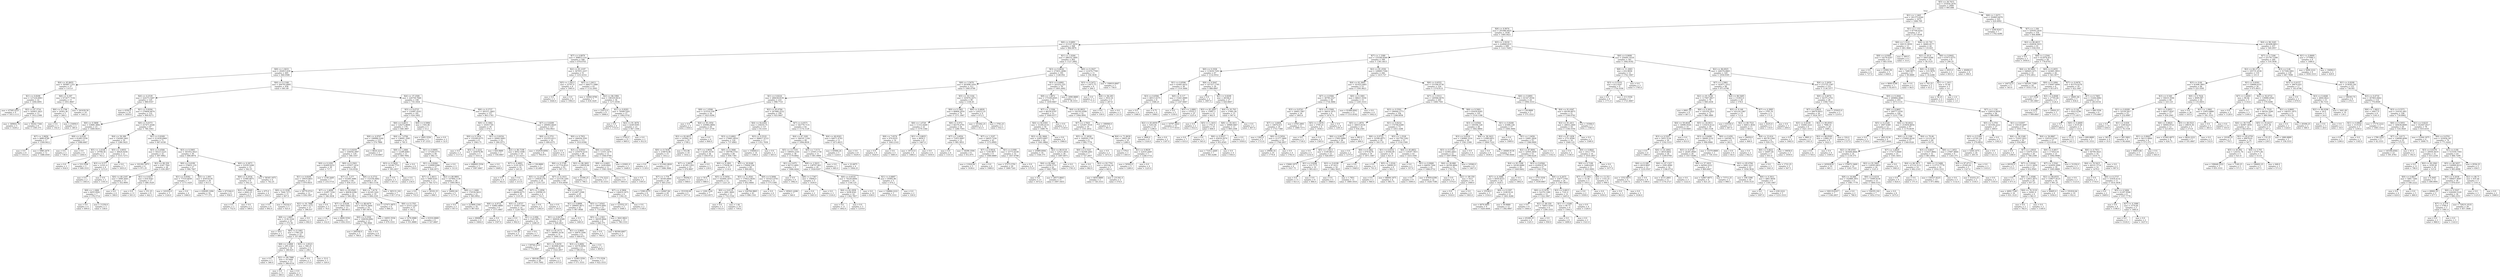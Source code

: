 digraph Tree {
node [shape=box] ;
0 [label="X[5] <= 28.7415\nmse = 335450.2478\nsamples = 2000\nvalue = 995.698"] ;
1 [label="X[1] <= 1.1465\nmse = 301375.6344\nsamples = 1675\nvalue = 1066.769"] ;
0 -> 1 [labeldistance=2.5, labelangle=45, headlabel="True"] ;
2 [label="X[8] <= 8.9074\nmse = 291086.0025\nsamples = 1638\nvalue = 1085.0421"] ;
1 -> 2 ;
3 [label="X[6] <= 0.6891\nmse = 315107.9259\nsamples = 948\nvalue = 984.0876"] ;
2 -> 3 ;
4 [label="X[7] <= 4.8979\nmse = 308615.514\nsamples = 546\nvalue = 878.6703"] ;
3 -> 4 ;
5 [label="X[8] <= 1.0433\nmse = 292815.639\nsamples = 495\nvalue = 840.0586"] ;
4 -> 5 ;
6 [label="X[4] <= 45.8655\nmse = 395887.1351\nsamples = 37\nvalue = 1315.0"] ;
5 -> 6 ;
7 [label="X[1] <= 0.8208\nmse = 127224.6963\nsamples = 22\nvalue = 1494.4091"] ;
6 -> 7 ;
8 [label="mse = 47585.4321\nsamples = 9\nvalue = 1613.1111"] ;
7 -> 8 ;
9 [label="X[2] <= 87.3716\nmse = 165851.5621\nsamples = 13\nvalue = 1412.2308"] ;
7 -> 9 ;
10 [label="mse = 349643.76\nsamples = 5\nvalue = 1439.2"] ;
9 -> 10 ;
11 [label="mse = 50242.7344\nsamples = 8\nvalue = 1395.375"] ;
9 -> 11 ;
12 [label="X[6] <= 0.397\nmse = 673477.7156\nsamples = 15\nvalue = 1051.8667"] ;
6 -> 12 ;
13 [label="X[6] <= 0.1796\nmse = 18303.36\nsamples = 5\nvalue = 269.2"] ;
12 -> 13 ;
14 [label="mse = 0.0\nsamples = 3\nvalue = 192.0"] ;
13 -> 14 ;
15 [label="mse = 23409.0\nsamples = 2\nvalue = 385.0"] ;
13 -> 15 ;
16 [label="mse = 541639.56\nsamples = 10\nvalue = 1443.2"] ;
12 -> 16 ;
17 [label="X[6] <= 0.1168\nmse = 264793.8995\nsamples = 458\nvalue = 801.69"] ;
5 -> 17 ;
18 [label="X[4] <= 4.2539\nmse = 324373.5497\nsamples = 120\nvalue = 989.0167"] ;
17 -> 18 ;
19 [label="mse = 4356.0\nsamples = 10\nvalue = 1859.0"] ;
18 -> 19 ;
20 [label="X[1] <= 0.8204\nmse = 278404.4674\nsamples = 110\nvalue = 909.9273"] ;
18 -> 20 ;
21 [label="X[0] <= 0.5808\nmse = 53866.3894\nsamples = 23\nvalue = 1400.0435"] ;
20 -> 21 ;
22 [label="X[7] <= 3.9656\nmse = 4880.8789\nsamples = 17\nvalue = 1509.9412"] ;
21 -> 22 ;
23 [label="mse = 0.0\nsamples = 6\nvalue = 1553.0"] ;
22 -> 23 ;
24 [label="mse = 5980.2479\nsamples = 11\nvalue = 1486.4545"] ;
22 -> 24 ;
25 [label="X[8] <= 4.4145\nmse = 61483.5556\nsamples = 6\nvalue = 1088.6667"] ;
21 -> 25 ;
26 [label="mse = 0.0\nsamples = 2\nvalue = 738.0"] ;
25 -> 26 ;
27 [label="mse = 0.0\nsamples = 4\nvalue = 1264.0"] ;
25 -> 27 ;
28 [label="X[6] <= 0.0373\nmse = 257471.6546\nsamples = 87\nvalue = 780.3563"] ;
20 -> 28 ;
29 [label="X[4] <= 59.389\nmse = 154260.2461\nsamples = 16\nvalue = 1280.5625"] ;
28 -> 29 ;
30 [label="X[5] <= 3.4336\nmse = 19768.56\nsamples = 5\nvalue = 763.2"] ;
29 -> 30 ;
31 [label="mse = 0.0\nsamples = 2\nvalue = 934.0"] ;
30 -> 31 ;
32 [label="mse = 533.5556\nsamples = 3\nvalue = 649.3333"] ;
30 -> 32 ;
33 [label="X[5] <= 3.6055\nmse = 38424.9256\nsamples = 11\nvalue = 1515.7273"] ;
29 -> 33 ;
34 [label="X[3] <= 0.577\nmse = 12321.0\nsamples = 4\nvalue = 1272.0"] ;
33 -> 34 ;
35 [label="mse = 0.0\nsamples = 2\nvalue = 1383.0"] ;
34 -> 35 ;
36 [label="mse = 0.0\nsamples = 2\nvalue = 1161.0"] ;
34 -> 36 ;
37 [label="mse = 0.0\nsamples = 7\nvalue = 1655.0"] ;
33 -> 37 ;
38 [label="X[1] <= 0.8309\nmse = 211639.6969\nsamples = 71\nvalue = 667.6338"] ;
28 -> 38 ;
39 [label="X[3] <= 0.4566\nmse = 50223.5225\nsamples = 32\nvalue = 497.9062"] ;
38 -> 39 ;
40 [label="mse = 101292.1875\nsamples = 4\nvalue = 971.25"] ;
39 -> 40 ;
41 [label="X[2] <= 89.359\nmse = 6347.7041\nsamples = 28\nvalue = 430.2857"] ;
39 -> 41 ;
42 [label="X[4] <= 40.2187\nmse = 5006.2645\nsamples = 11\nvalue = 352.9091"] ;
41 -> 42 ;
43 [label="X[8] <= 1.2466\nmse = 6055.9592\nsamples = 7\nvalue = 378.5714"] ;
42 -> 43 ;
44 [label="mse = 0.0\nsamples = 4\nvalue = 409.0"] ;
43 -> 44 ;
45 [label="mse = 11250.0\nsamples = 3\nvalue = 338.0"] ;
43 -> 45 ;
46 [label="mse = 0.0\nsamples = 4\nvalue = 308.0"] ;
42 -> 46 ;
47 [label="X[1] <= 0.8217\nmse = 834.9343\nsamples = 17\nvalue = 480.3529"] ;
41 -> 47 ;
48 [label="mse = 0.0\nsamples = 11\nvalue = 501.0"] ;
47 -> 48 ;
49 [label="mse = 151.25\nsamples = 6\nvalue = 442.5"] ;
47 -> 49 ;
50 [label="X[3] <= 0.5905\nmse = 301052.5023\nsamples = 39\nvalue = 806.8974"] ;
38 -> 50 ;
51 [label="X[0] <= 0.4199\nmse = 378651.155\nsamples = 27\nvalue = 906.7407"] ;
50 -> 51 ;
52 [label="X[1] <= 0.8392\nmse = 77510.6939\nsamples = 7\nvalue = 1173.1429"] ;
51 -> 52 ;
53 [label="mse = 141032.0\nsamples = 3\nvalue = 1324.0"] ;
52 -> 53 ;
54 [label="mse = 0.0\nsamples = 4\nvalue = 1060.0"] ;
52 -> 54 ;
55 [label="X[5] <= 1.693\nmse = 450516.95\nsamples = 20\nvalue = 813.5"] ;
51 -> 55 ;
56 [label="mse = 438285.1094\nsamples = 16\nvalue = 777.375"] ;
55 -> 56 ;
57 [label="mse = 473344.0\nsamples = 4\nvalue = 958.0"] ;
55 -> 57 ;
58 [label="X[0] <= 0.2873\nmse = 53559.5208\nsamples = 12\nvalue = 582.25"] ;
50 -> 58 ;
59 [label="X[0] <= 0.2034\nmse = 31966.6875\nsamples = 8\nvalue = 502.25"] ;
58 -> 59 ;
60 [label="X[3] <= 0.6949\nmse = 6642.25\nsamples = 4\nvalue = 670.5"] ;
59 -> 60 ;
61 [label="mse = 0.0\nsamples = 2\nvalue = 752.0"] ;
60 -> 61 ;
62 [label="mse = 0.0\nsamples = 2\nvalue = 589.0"] ;
60 -> 62 ;
63 [label="mse = 675.0\nsamples = 4\nvalue = 334.0"] ;
59 -> 63 ;
64 [label="mse = 58345.1875\nsamples = 4\nvalue = 742.25"] ;
58 -> 64 ;
65 [label="X[4] <= 37.2506\nmse = 226759.7948\nsamples = 338\nvalue = 735.1834"] ;
17 -> 65 ;
66 [label="X[5] <= 8.4725\nmse = 132087.4163\nsamples = 181\nvalue = 624.1602"] ;
65 -> 66 ;
67 [label="X[6] <= 0.4615\nmse = 126272.8608\nsamples = 176\nvalue = 640.3807"] ;
66 -> 67 ;
68 [label="X[8] <= 4.9707\nmse = 108988.5244\nsamples = 123\nvalue = 579.7886"] ;
67 -> 68 ;
69 [label="X[1] <= 0.8259\nmse = 104056.3997\nsamples = 120\nvalue = 566.3167"] ;
68 -> 69 ;
70 [label="X[0] <= 0.2292\nmse = 92400.0233\nsamples = 30\nvalue = 717.1"] ;
69 -> 70 ;
71 [label="X[1] <= 0.8209\nmse = 19919.0851\nsamples = 23\nvalue = 870.0435"] ;
70 -> 71 ;
72 [label="X[0] <= 0.1936\nmse = 7644.7273\nsamples = 11\nvalue = 907.0"] ;
71 -> 72 ;
73 [label="mse = 0.0\nsamples = 6\nvalue = 892.0"] ;
72 -> 73 ;
74 [label="mse = 16224.4\nsamples = 5\nvalue = 925.0"] ;
72 -> 74 ;
75 [label="mse = 28770.9722\nsamples = 12\nvalue = 836.1667"] ;
71 -> 75 ;
76 [label="mse = 1158.2449\nsamples = 7\nvalue = 214.5714"] ;
70 -> 76 ;
77 [label="X[0] <= 0.3563\nmse = 97837.1414\nsamples = 90\nvalue = 516.0556"] ;
69 -> 77 ;
78 [label="X[7] <= 3.277\nmse = 63260.3086\nsamples = 64\nvalue = 456.3125"] ;
77 -> 78 ;
79 [label="X[7] <= 2.4699\nmse = 21697.7256\nsamples = 32\nvalue = 346.3438"] ;
78 -> 79 ;
80 [label="X[2] <= 91.7888\nmse = 9911.5171\nsamples = 27\nvalue = 396.037"] ;
79 -> 80 ;
81 [label="X[8] <= 1.8497\nmse = 3136.3104\nsamples = 25\nvalue = 372.36"] ;
80 -> 81 ;
82 [label="mse = 18.0\nsamples = 3\nvalue = 480.0"] ;
81 -> 82 ;
83 [label="X[0] <= 0.1462\nmse = 1766.126\nsamples = 22\nvalue = 357.6818"] ;
81 -> 83 ;
84 [label="X[8] <= 2.0968\nmse = 285.2344\nsamples = 16\nvalue = 380.625"] ;
83 -> 84 ;
85 [label="mse = 0.0\nsamples = 3\nvalue = 346.0"] ;
84 -> 85 ;
86 [label="X[2] <= 89.7988\nmse = 10.5444\nsamples = 13\nvalue = 388.6154"] ;
84 -> 86 ;
87 [label="mse = 0.0\nsamples = 11\nvalue = 390.0"] ;
86 -> 87 ;
88 [label="mse = 0.0\nsamples = 2\nvalue = 381.0"] ;
86 -> 88 ;
89 [label="X[5] <= 2.6523\nmse = 568.25\nsamples = 6\nvalue = 296.5"] ;
83 -> 89 ;
90 [label="mse = 0.0\nsamples = 3\nvalue = 273.0"] ;
89 -> 90 ;
91 [label="mse = 32.0\nsamples = 3\nvalue = 320.0"] ;
89 -> 91 ;
92 [label="mse = 0.0\nsamples = 2\nvalue = 692.0"] ;
80 -> 92 ;
93 [label="mse = 0.0\nsamples = 5\nvalue = 78.0"] ;
79 -> 93 ;
94 [label="X[2] <= 83.0565\nmse = 80636.6396\nsamples = 32\nvalue = 566.2812"] ;
78 -> 94 ;
95 [label="X[7] <= 4.0106\nmse = 5842.5562\nsamples = 13\nvalue = 388.4615"] ;
94 -> 95 ;
96 [label="mse = 0.0\nsamples = 7\nvalue = 332.0"] ;
95 -> 96 ;
97 [label="mse = 4600.5556\nsamples = 6\nvalue = 454.3333"] ;
95 -> 97 ;
98 [label="X[2] <= 88.6479\nmse = 95374.2604\nsamples = 19\nvalue = 687.9474"] ;
94 -> 98 ;
99 [label="X[0] <= 0.1936\nmse = 100038.6982\nsamples = 13\nvalue = 788.3846"] ;
98 -> 99 ;
100 [label="mse = 260100.0\nsamples = 5\nvalue = 789.0"] ;
99 -> 100 ;
101 [label="mse = 0.0\nsamples = 8\nvalue = 788.0"] ;
99 -> 101 ;
102 [label="mse = 16055.5556\nsamples = 6\nvalue = 470.3333"] ;
98 -> 102 ;
103 [label="X[6] <= 0.2732\nmse = 152536.9482\nsamples = 26\nvalue = 663.1154"] ;
77 -> 103 ;
104 [label="X[4] <= 7.4174\nmse = 62185.3241\nsamples = 19\nvalue = 606.2105"] ;
103 -> 104 ;
105 [label="mse = 127471.6875\nsamples = 4\nvalue = 846.25"] ;
104 -> 105 ;
106 [label="X[6] <= 0.1763\nmse = 25313.2267\nsamples = 15\nvalue = 542.2"] ;
104 -> 106 ;
107 [label="mse = 1276.0988\nsamples = 9\nvalue = 551.8889"] ;
106 -> 107 ;
108 [label="mse = 61016.8889\nsamples = 6\nvalue = 527.6667"] ;
106 -> 108 ;
109 [label="mse = 365131.102\nsamples = 7\nvalue = 817.5714"] ;
103 -> 109 ;
110 [label="mse = 8624.2222\nsamples = 3\nvalue = 1118.6667"] ;
68 -> 110 ;
111 [label="X[4] <= 7.4784\nmse = 138091.3585\nsamples = 53\nvalue = 781.0"] ;
67 -> 111 ;
112 [label="X[8] <= 1.2466\nmse = 12289.4083\nsamples = 13\nvalue = 469.7692"] ;
111 -> 112 ;
113 [label="X[3] <= 0.5829\nmse = 10148.7755\nsamples = 7\nvalue = 393.2857"] ;
112 -> 113 ;
114 [label="mse = 0.0\nsamples = 5\nvalue = 457.0"] ;
113 -> 114 ;
115 [label="mse = 0.0\nsamples = 2\nvalue = 234.0"] ;
113 -> 115 ;
116 [label="mse = 0.0\nsamples = 6\nvalue = 559.0"] ;
112 -> 116 ;
117 [label="X[1] <= 0.8695\nmse = 137264.6775\nsamples = 40\nvalue = 882.15"] ;
111 -> 117 ;
118 [label="X[1] <= 0.8264\nmse = 119999.9386\nsamples = 37\nvalue = 928.2973"] ;
117 -> 118 ;
119 [label="X[7] <= 2.4613\nmse = 5948.0165\nsamples = 11\nvalue = 744.7273"] ;
118 -> 119 ;
120 [label="mse = 0.0\nsamples = 9\nvalue = 755.0"] ;
119 -> 120 ;
121 [label="mse = 30102.25\nsamples = 2\nvalue = 698.5"] ;
119 -> 121 ;
122 [label="X[2] <= 80.9893\nmse = 147964.1139\nsamples = 26\nvalue = 1005.9615"] ;
118 -> 122 ;
123 [label="mse = 16692.64\nsamples = 5\nvalue = 1177.6"] ;
122 -> 123 ;
124 [label="X[8] <= 1.2466\nmse = 170534.9433\nsamples = 21\nvalue = 965.0952"] ;
122 -> 124 ;
125 [label="mse = 0.0\nsamples = 5\nvalue = 957.0"] ;
124 -> 125 ;
126 [label="mse = 223800.2344\nsamples = 16\nvalue = 967.625"] ;
124 -> 126 ;
127 [label="mse = 0.0\nsamples = 3\nvalue = 313.0"] ;
117 -> 127 ;
128 [label="X[0] <= 0.5906\nmse = 1502.96\nsamples = 5\nvalue = 53.2"] ;
66 -> 128 ;
129 [label="mse = 2005.5556\nsamples = 3\nvalue = 67.3333"] ;
128 -> 129 ;
130 [label="mse = 0.0\nsamples = 2\nvalue = 32.0"] ;
128 -> 130 ;
131 [label="X[6] <= 0.2737\nmse = 305311.2803\nsamples = 157\nvalue = 863.1783"] ;
65 -> 131 ;
132 [label="X[0] <= 0.1962\nmse = 183017.85\nsamples = 30\nvalue = 474.5"] ;
131 -> 132 ;
133 [label="X[0] <= 0.1454\nmse = 155249.4375\nsamples = 8\nvalue = 1063.75"] ;
132 -> 133 ;
134 [label="mse = 0.0\nsamples = 3\nvalue = 1117.0"] ;
133 -> 134 ;
135 [label="X[5] <= 3.3222\nmse = 245676.96\nsamples = 5\nvalue = 1031.8"] ;
133 -> 135 ;
136 [label="mse = 408005.5556\nsamples = 3\nvalue = 1007.6667"] ;
135 -> 136 ;
137 [label="mse = 0.0\nsamples = 2\nvalue = 1068.0"] ;
135 -> 137 ;
138 [label="X[1] <= 0.8254\nmse = 20942.4483\nsamples = 22\nvalue = 260.2273"] ;
132 -> 138 ;
139 [label="mse = 826.8889\nsamples = 3\nvalue = 556.6667"] ;
138 -> 139 ;
140 [label="X[2] <= 86.7198\nmse = 8052.5596\nsamples = 19\nvalue = 213.4211"] ;
138 -> 140 ;
141 [label="X[7] <= 4.4803\nmse = 3120.1875\nsamples = 16\nvalue = 245.25"] ;
140 -> 141 ;
142 [label="mse = 0.0\nsamples = 4\nvalue = 342.0"] ;
141 -> 142 ;
143 [label="mse = 0.0\nsamples = 12\nvalue = 213.0"] ;
141 -> 143 ;
144 [label="mse = 138.8889\nsamples = 3\nvalue = 43.6667"] ;
140 -> 144 ;
145 [label="X[7] <= 0.8289\nmse = 290083.6929\nsamples = 127\nvalue = 954.9921"] ;
131 -> 145 ;
146 [label="X[0] <= 0.3751\nmse = 252355.6211\nsamples = 16\nvalue = 409.4375"] ;
145 -> 146 ;
147 [label="mse = 252039.6094\nsamples = 8\nvalue = 764.875"] ;
146 -> 147 ;
148 [label="mse = 0.0\nsamples = 8\nvalue = 54.0"] ;
146 -> 148 ;
149 [label="X[0] <= 0.7951\nmse = 246436.3591\nsamples = 111\nvalue = 1033.6306"] ;
145 -> 149 ;
150 [label="X[3] <= 0.6503\nmse = 235079.5214\nsamples = 98\nvalue = 963.2653"] ;
149 -> 150 ;
151 [label="X[6] <= 0.3749\nmse = 217714.8521\nsamples = 93\nvalue = 997.172"] ;
150 -> 151 ;
152 [label="X[5] <= 12.2534\nmse = 130429.276\nsamples = 24\nvalue = 1235.125"] ;
151 -> 152 ;
153 [label="X[7] <= 1.4062\nmse = 48694.6275\nsamples = 20\nvalue = 1331.65"] ;
152 -> 153 ;
154 [label="X[8] <= 4.9732\nmse = 55882.8889\nsamples = 6\nvalue = 1571.6667"] ;
153 -> 154 ;
155 [label="mse = 80688.0\nsamples = 4\nvalue = 1604.0"] ;
154 -> 155 ;
156 [label="mse = 0.0\nsamples = 2\nvalue = 1507.0"] ;
154 -> 156 ;
157 [label="X[5] <= 2.8757\nmse = 10343.7398\nsamples = 14\nvalue = 1228.7857"] ;
153 -> 157 ;
158 [label="mse = 0.0\nsamples = 2\nvalue = 992.0"] ;
157 -> 158 ;
159 [label="X[1] <= 0.894\nmse = 1165.6875\nsamples = 12\nvalue = 1268.25"] ;
157 -> 159 ;
160 [label="mse = 116.16\nsamples = 5\nvalue = 1307.8"] ;
159 -> 160 ;
161 [label="mse = 0.0\nsamples = 7\nvalue = 1240.0"] ;
159 -> 161 ;
162 [label="X[7] <= 3.2958\nmse = 259590.25\nsamples = 4\nvalue = 752.5"] ;
152 -> 162 ;
163 [label="mse = 0.0\nsamples = 2\nvalue = 1262.0"] ;
162 -> 163 ;
164 [label="mse = 0.0\nsamples = 2\nvalue = 243.0"] ;
162 -> 164 ;
165 [label="X[7] <= 4.1615\nmse = 221530.3281\nsamples = 69\nvalue = 914.4058"] ;
151 -> 165 ;
166 [label="X[0] <= 0.2353\nmse = 212467.2308\nsamples = 65\nvalue = 885.0"] ;
165 -> 166 ;
167 [label="X[1] <= 0.8888\nmse = 299005.4671\nsamples = 42\nvalue = 967.9048"] ;
166 -> 167 ;
168 [label="X[1] <= 0.8476\nmse = 300026.4589\nsamples = 39\nvalue = 928.2821"] ;
167 -> 168 ;
169 [label="X[2] <= 81.0173\nmse = 346901.0156\nsamples = 31\nvalue = 1000.129"] ;
168 -> 169 ;
170 [label="mse = 139744.2222\nsamples = 3\nvalue = 774.6667"] ;
169 -> 170 ;
171 [label="X[1] <= 0.8259\nmse = 363066.4184\nsamples = 28\nvalue = 1024.2857"] ;
169 -> 171 ;
172 [label="mse = 389148.4083\nsamples = 26\nvalue = 1035.7692"] ;
171 -> 172 ;
173 [label="mse = 0.0\nsamples = 2\nvalue = 875.0"] ;
171 -> 173 ;
174 [label="X[1] <= 0.8691\nmse = 20874.3594\nsamples = 8\nvalue = 649.875"] ;
168 -> 174 ;
175 [label="X[3] <= 0.4682\nmse = 16578.8056\nsamples = 6\nvalue = 596.8333"] ;
174 -> 175 ;
176 [label="mse = 31083.5556\nsamples = 3\nvalue = 571.3333"] ;
175 -> 176 ;
177 [label="mse = 773.5556\nsamples = 3\nvalue = 622.3333"] ;
175 -> 177 ;
178 [label="mse = 0.0\nsamples = 2\nvalue = 809.0"] ;
174 -> 178 ;
179 [label="mse = 0.0\nsamples = 3\nvalue = 1483.0"] ;
167 -> 179 ;
180 [label="X[5] <= 7.6543\nmse = 18970.4991\nsamples = 23\nvalue = 733.6087"] ;
166 -> 180 ;
181 [label="X[5] <= 1.2363\nmse = 36039.4844\nsamples = 8\nvalue = 646.375"] ;
180 -> 181 ;
182 [label="mse = 0.0\nsamples = 5\nvalue = 706.0"] ;
181 -> 182 ;
183 [label="mse = 80304.6667\nsamples = 3\nvalue = 547.0"] ;
181 -> 183 ;
184 [label="mse = 3643.9822\nsamples = 15\nvalue = 780.1333"] ;
180 -> 184 ;
185 [label="X[7] <= 4.5804\nmse = 126419.1875\nsamples = 4\nvalue = 1392.25"] ;
165 -> 185 ;
186 [label="mse = 123552.25\nsamples = 2\nvalue = 1646.5"] ;
185 -> 186 ;
187 [label="mse = 0.0\nsamples = 2\nvalue = 1138.0"] ;
185 -> 187 ;
188 [label="X[2] <= 86.3693\nmse = 138939.84\nsamples = 5\nvalue = 332.6"] ;
150 -> 188 ;
189 [label="mse = 33306.25\nsamples = 2\nvalue = 766.5"] ;
188 -> 189 ;
190 [label="mse = 174.2222\nsamples = 3\nvalue = 43.3333"] ;
188 -> 190 ;
191 [label="X[6] <= 0.5243\nmse = 13351.1479\nsamples = 13\nvalue = 1564.0769"] ;
149 -> 191 ;
192 [label="X[8] <= 4.4401\nmse = 1428.6942\nsamples = 11\nvalue = 1585.1818"] ;
191 -> 192 ;
193 [label="mse = 0.0\nsamples = 9\nvalue = 1603.0"] ;
192 -> 193 ;
194 [label="mse = 0.0\nsamples = 2\nvalue = 1505.0"] ;
192 -> 194 ;
195 [label="mse = 63001.0\nsamples = 2\nvalue = 1448.0"] ;
191 -> 195 ;
196 [label="X[2] <= 81.2197\nmse = 307051.2257\nsamples = 51\nvalue = 1253.4314"] ;
4 -> 196 ;
197 [label="X[5] <= 1.0413\nmse = 22707.0\nsamples = 8\nvalue = 1905.0"] ;
196 -> 197 ;
198 [label="mse = 0.0\nsamples = 2\nvalue = 1644.0"] ;
197 -> 198 ;
199 [label="mse = 0.0\nsamples = 6\nvalue = 1992.0"] ;
197 -> 199 ;
200 [label="X[5] <= 1.0413\nmse = 266273.1888\nsamples = 43\nvalue = 1132.2093"] ;
196 -> 200 ;
201 [label="mse = 16944.9796\nsamples = 7\nvalue = 418.1429"] ;
200 -> 201 ;
202 [label="X[2] <= 86.1984\nmse = 196329.9414\nsamples = 36\nvalue = 1271.0556"] ;
200 -> 202 ;
203 [label="mse = 22472.0\nsamples = 9\nvalue = 1898.0"] ;
202 -> 203 ;
204 [label="X[1] <= 0.8293\nmse = 79589.5501\nsamples = 27\nvalue = 1062.0741"] ;
202 -> 204 ;
205 [label="mse = 0.0\nsamples = 4\nvalue = 1723.0"] ;
204 -> 205 ;
206 [label="X[2] <= 91.3678\nmse = 4249.9395\nsamples = 23\nvalue = 947.1304"] ;
204 -> 206 ;
207 [label="mse = 2750.0\nsamples = 21\nvalue = 960.0"] ;
206 -> 207 ;
208 [label="mse = 0.0\nsamples = 2\nvalue = 812.0"] ;
206 -> 208 ;
209 [label="X[1] <= 1.0264\nmse = 288332.3695\nsamples = 402\nvalue = 1127.2662"] ;
3 -> 209 ;
210 [label="X[3] <= 0.6634\nmse = 275831.4096\nsamples = 391\nvalue = 1148.954"] ;
209 -> 210 ;
211 [label="X[8] <= 3.5679\nmse = 263498.1054\nsamples = 313\nvalue = 1085.0799"] ;
210 -> 211 ;
212 [label="X[1] <= 0.8224\nmse = 288438.8195\nsamples = 233\nvalue = 998.7725"] ;
211 -> 212 ;
213 [label="X[8] <= 1.0506\nmse = 315510.558\nsamples = 34\nvalue = 1425.0294"] ;
212 -> 213 ;
214 [label="mse = 0.0\nsamples = 5\nvalue = 658.0"] ;
213 -> 214 ;
215 [label="X[4] <= 95.1954\nmse = 250982.8894\nsamples = 29\nvalue = 1557.2759"] ;
213 -> 215 ;
216 [label="X[2] <= 82.6631\nmse = 143042.16\nsamples = 25\nvalue = 1700.2"] ;
215 -> 216 ;
217 [label="X[0] <= 0.7436\nmse = 218674.96\nsamples = 15\nvalue = 1612.2"] ;
216 -> 217 ;
218 [label="mse = 0.0\nsamples = 2\nvalue = 1130.0"] ;
217 -> 218 ;
219 [label="mse = 211042.0828\nsamples = 13\nvalue = 1686.3846"] ;
217 -> 219 ;
220 [label="mse = 552.96\nsamples = 10\nvalue = 1832.2"] ;
216 -> 220 ;
221 [label="mse = 0.0\nsamples = 4\nvalue = 664.0"] ;
215 -> 221 ;
222 [label="X[2] <= 85.0784\nmse = 247466.2532\nsamples = 199\nvalue = 925.9447"] ;
212 -> 222 ;
223 [label="X[4] <= 92.6301\nmse = 236255.75\nsamples = 137\nvalue = 813.635"] ;
222 -> 223 ;
224 [label="X[3] <= 0.4802\nmse = 179461.8916\nsamples = 120\nvalue = 737.4083"] ;
223 -> 224 ;
225 [label="X[7] <= 3.9656\nmse = 42261.9159\nsamples = 36\nvalue = 458.9722"] ;
224 -> 225 ;
226 [label="X[7] <= 3.0652\nmse = 41305.1203\nsamples = 33\nvalue = 478.9697"] ;
225 -> 226 ;
227 [label="X[7] <= 1.778\nmse = 34160.0969\nsamples = 28\nvalue = 445.2143"] ;
226 -> 227 ;
228 [label="mse = 5390.4375\nsamples = 8\nvalue = 374.25"] ;
227 -> 228 ;
229 [label="mse = 42847.84\nsamples = 20\nvalue = 473.6"] ;
227 -> 229 ;
230 [label="mse = 39204.0\nsamples = 5\nvalue = 668.0"] ;
226 -> 230 ;
231 [label="mse = 0.0\nsamples = 3\nvalue = 239.0"] ;
225 -> 231 ;
232 [label="X[0] <= 0.3686\nmse = 190796.5743\nsamples = 84\nvalue = 856.7381"] ;
224 -> 232 ;
233 [label="X[0] <= 0.1801\nmse = 175638.24\nsamples = 15\nvalue = 1114.6"] ;
232 -> 233 ;
234 [label="mse = 50.0\nsamples = 3\nvalue = 688.0"] ;
233 -> 234 ;
235 [label="X[5] <= 9.5054\nmse = 162664.1875\nsamples = 12\nvalue = 1221.25"] ;
233 -> 235 ;
236 [label="mse = 353339.04\nsamples = 5\nvalue = 1077.6"] ;
235 -> 236 ;
237 [label="mse = 1200.1224\nsamples = 7\nvalue = 1323.8571"] ;
235 -> 237 ;
238 [label="X[5] <= 20.9248\nmse = 176494.536\nsamples = 69\nvalue = 800.6812"] ;
232 -> 238 ;
239 [label="X[5] <= 11.9541\nmse = 179422.9436\nsamples = 56\nvalue = 852.9464"] ;
238 -> 239 ;
240 [label="X[0] <= 0.6119\nmse = 2891.3609\nsamples = 13\nvalue = 710.1538"] ;
239 -> 240 ;
241 [label="mse = 0.0\nsamples = 3\nvalue = 612.0"] ;
240 -> 241 ;
242 [label="mse = 1.44\nsamples = 10\nvalue = 739.6"] ;
240 -> 242 ;
243 [label="mse = 224764.9865\nsamples = 43\nvalue = 896.1163"] ;
239 -> 243 ;
244 [label="X[0] <= 0.5606\nmse = 101423.4793\nsamples = 13\nvalue = 575.5385"] ;
238 -> 244 ;
245 [label="mse = 0.0\nsamples = 6\nvalue = 617.0"] ;
244 -> 245 ;
246 [label="mse = 185621.4286\nsamples = 7\nvalue = 540.0"] ;
244 -> 246 ;
247 [label="X[3] <= 0.5519\nmse = 306617.9723\nsamples = 17\nvalue = 1351.7059"] ;
223 -> 247 ;
248 [label="mse = 158404.0\nsamples = 14\nvalue = 1546.0"] ;
247 -> 248 ;
249 [label="mse = 0.0\nsamples = 3\nvalue = 445.0"] ;
247 -> 249 ;
250 [label="X[7] <= 4.0571\nmse = 182778.7131\nsamples = 62\nvalue = 1174.1129"] ;
222 -> 250 ;
251 [label="X[4] <= 87.3281\nmse = 184191.1104\nsamples = 49\nvalue = 1094.6939"] ;
250 -> 251 ;
252 [label="X[5] <= 13.7193\nmse = 198503.2161\nsamples = 38\nvalue = 1179.6842"] ;
251 -> 252 ;
253 [label="X[1] <= 0.875\nmse = 80712.4691\nsamples = 9\nvalue = 1666.4444"] ;
252 -> 253 ;
254 [label="mse = 0.0\nsamples = 4\nvalue = 1962.0"] ;
253 -> 254 ;
255 [label="X[8] <= 2.7367\nmse = 19494.0\nsamples = 5\nvalue = 1430.0"] ;
253 -> 255 ;
256 [label="mse = 0.0\nsamples = 2\nvalue = 1601.0"] ;
255 -> 256 ;
257 [label="mse = 0.0\nsamples = 3\nvalue = 1316.0"] ;
255 -> 257 ;
258 [label="X[8] <= 2.5015\nmse = 138707.063\nsamples = 29\nvalue = 1028.6207"] ;
252 -> 258 ;
259 [label="X[0] <= 0.6516\nmse = 70226.6094\nsamples = 24\nvalue = 1144.125"] ;
258 -> 259 ;
260 [label="X[4] <= 62.2958\nmse = 5638.4541\nsamples = 14\nvalue = 1362.7857"] ;
259 -> 260 ;
261 [label="mse = 0.0\nsamples = 11\nvalue = 1402.0"] ;
260 -> 261 ;
262 [label="mse = 0.0\nsamples = 3\nvalue = 1219.0"] ;
260 -> 262 ;
263 [label="mse = 0.0\nsamples = 10\nvalue = 838.0"] ;
259 -> 263 ;
264 [label="X[1] <= 0.8897\nmse = 95992.96\nsamples = 5\nvalue = 474.2"] ;
258 -> 264 ;
265 [label="mse = 136884.2222\nsamples = 3\nvalue = 570.3333"] ;
264 -> 265 ;
266 [label="mse = 0.0\nsamples = 2\nvalue = 330.0"] ;
264 -> 266 ;
267 [label="X[5] <= 7.5173\nmse = 23593.1736\nsamples = 11\nvalue = 801.0909"] ;
251 -> 267 ;
268 [label="mse = 0.0\nsamples = 7\nvalue = 685.0"] ;
267 -> 268 ;
269 [label="mse = 22.6875\nsamples = 4\nvalue = 1004.25"] ;
267 -> 269 ;
270 [label="X[4] <= 60.8303\nmse = 64071.4793\nsamples = 13\nvalue = 1473.4615"] ;
250 -> 270 ;
271 [label="mse = 65946.24\nsamples = 5\nvalue = 1224.6"] ;
270 -> 271 ;
272 [label="mse = 0.0\nsamples = 8\nvalue = 1629.0"] ;
270 -> 272 ;
273 [label="X[5] <= 10.1164\nmse = 105976.2475\nsamples = 80\nvalue = 1336.45"] ;
211 -> 273 ;
274 [label="X[0] <= 0.1962\nmse = 80804.2916\nsamples = 76\nvalue = 1371.3947"] ;
273 -> 274 ;
275 [label="X[6] <= 1.4729\nmse = 11312.0269\nsamples = 22\nvalue = 1579.1364"] ;
274 -> 275 ;
276 [label="X[8] <= 7.6574\nmse = 970.0255\nsamples = 14\nvalue = 1643.2143"] ;
275 -> 276 ;
277 [label="mse = 0.0\nsamples = 9\nvalue = 1620.0"] ;
276 -> 277 ;
278 [label="mse = 0.0\nsamples = 5\nvalue = 1685.0"] ;
276 -> 278 ;
279 [label="X[1] <= 0.8835\nmse = 9650.5\nsamples = 8\nvalue = 1467.0"] ;
275 -> 279 ;
280 [label="mse = 18723.0\nsamples = 4\nvalue = 1484.0"] ;
279 -> 280 ;
281 [label="mse = 0.0\nsamples = 4\nvalue = 1450.0"] ;
279 -> 281 ;
282 [label="X[6] <= 0.972\nmse = 84370.4791\nsamples = 54\nvalue = 1286.7593"] ;
274 -> 282 ;
283 [label="X[7] <= 3.4054\nmse = 71853.9097\nsamples = 12\nvalue = 985.5833"] ;
282 -> 283 ;
284 [label="mse = 0.0\nsamples = 4\nvalue = 1331.0"] ;
283 -> 284 ;
285 [label="mse = 18296.3594\nsamples = 8\nvalue = 812.875"] ;
283 -> 285 ;
286 [label="X[7] <= 1.3197\nmse = 54625.7256\nsamples = 42\nvalue = 1372.8095"] ;
282 -> 286 ;
287 [label="X[7] <= 0.9418\nmse = 7256.9877\nsamples = 9\nvalue = 1060.8889"] ;
286 -> 287 ;
288 [label="mse = 11924.64\nsamples = 5\nvalue = 1038.4"] ;
287 -> 288 ;
289 [label="mse = 0.0\nsamples = 4\nvalue = 1089.0"] ;
287 -> 289 ;
290 [label="X[1] <= 0.908\nmse = 33772.8338\nsamples = 33\nvalue = 1457.8788"] ;
286 -> 290 ;
291 [label="mse = 37273.5791\nsamples = 29\nvalue = 1469.7241"] ;
290 -> 291 ;
292 [label="mse = 0.0\nsamples = 4\nvalue = 1372.0"] ;
290 -> 292 ;
293 [label="X[0] <= 0.4829\nmse = 120212.25\nsamples = 4\nvalue = 672.5"] ;
273 -> 293 ;
294 [label="mse = 101442.25\nsamples = 2\nvalue = 412.5"] ;
293 -> 294 ;
295 [label="mse = 3782.25\nsamples = 2\nvalue = 932.5"] ;
293 -> 295 ;
296 [label="X[3] <= 0.6992\nmse = 243253.325\nsamples = 78\nvalue = 1405.2692"] ;
210 -> 296 ;
297 [label="X[8] <= 1.0872\nmse = 175169.6505\nsamples = 75\nvalue = 1459.9467"] ;
296 -> 297 ;
298 [label="X[7] <= 3.5394\nmse = 46230.9797\nsamples = 53\nvalue = 1649.0377"] ;
297 -> 298 ;
299 [label="X[4] <= 92.6301\nmse = 31204.4116\nsamples = 50\nvalue = 1680.78"] ;
298 -> 299 ;
300 [label="X[2] <= 82.3664\nmse = 22853.6007\nsamples = 44\nvalue = 1641.8864"] ;
299 -> 300 ;
301 [label="mse = 25989.6094\nsamples = 16\nvalue = 1544.375"] ;
300 -> 301 ;
302 [label="X[2] <= 90.0116\nmse = 12523.3814\nsamples = 28\nvalue = 1697.6071"] ;
300 -> 302 ;
303 [label="X[4] <= 82.644\nmse = 13258.3733\nsamples = 24\nvalue = 1683.7083"] ;
302 -> 303 ;
304 [label="mse = 0.0\nsamples = 13\nvalue = 1672.0"] ;
303 -> 304 ;
305 [label="mse = 28573.8843\nsamples = 11\nvalue = 1697.5455"] ;
303 -> 305 ;
306 [label="mse = 0.0\nsamples = 4\nvalue = 1781.0"] ;
302 -> 306 ;
307 [label="mse = 0.0\nsamples = 6\nvalue = 1966.0"] ;
299 -> 307 ;
308 [label="mse = 0.0\nsamples = 3\nvalue = 1120.0"] ;
298 -> 308 ;
309 [label="X[4] <= 82.8933\nmse = 192142.0599\nsamples = 22\nvalue = 1004.4091"] ;
297 -> 309 ;
310 [label="X[7] <= 3.7925\nmse = 125267.3518\nsamples = 19\nvalue = 1101.2632"] ;
309 -> 310 ;
311 [label="X[5] <= 11.4936\nmse = 160028.1728\nsamples = 9\nvalue = 892.7778"] ;
310 -> 311 ;
312 [label="X[0] <= 0.1525\nmse = 82506.2041\nsamples = 7\nvalue = 727.2857"] ;
311 -> 312 ;
313 [label="mse = 0.0\nsamples = 2\nvalue = 882.0"] ;
312 -> 313 ;
314 [label="X[2] <= 93.7761\nmse = 102104.24\nsamples = 5\nvalue = 665.4"] ;
312 -> 314 ;
315 [label="mse = 6650.8889\nsamples = 3\nvalue = 726.3333"] ;
314 -> 315 ;
316 [label="mse = 231361.0\nsamples = 2\nvalue = 574.0"] ;
314 -> 316 ;
317 [label="mse = 0.0\nsamples = 2\nvalue = 1472.0"] ;
311 -> 317 ;
318 [label="X[4] <= 71.8639\nmse = 19655.49\nsamples = 10\nvalue = 1288.9"] ;
310 -> 318 ;
319 [label="mse = 578.0\nsamples = 3\nvalue = 1383.0"] ;
318 -> 319 ;
320 [label="X[1] <= 0.9639\nmse = 22410.2449\nsamples = 7\nvalue = 1248.5714"] ;
318 -> 320 ;
321 [label="mse = 50562.0\nsamples = 3\nvalue = 1280.0"] ;
320 -> 321 ;
322 [label="mse = 0.0\nsamples = 4\nvalue = 1225.0"] ;
320 -> 322 ;
323 [label="mse = 180000.0\nsamples = 3\nvalue = 391.0"] ;
309 -> 323 ;
324 [label="mse = 2090.8889\nsamples = 3\nvalue = 38.3333"] ;
296 -> 324 ;
325 [label="X[0] <= 0.3027\nmse = 121674.7769\nsamples = 11\nvalue = 356.3636"] ;
209 -> 325 ;
326 [label="X[3] <= 0.5472\nmse = 13473.75\nsamples = 8\nvalue = 206.5"] ;
325 -> 326 ;
327 [label="mse = 0.0\nsamples = 3\nvalue = 71.0"] ;
326 -> 327 ;
328 [label="X[4] <= 84.283\nmse = 3932.16\nsamples = 5\nvalue = 287.8"] ;
326 -> 328 ;
329 [label="mse = 0.0\nsamples = 3\nvalue = 339.0"] ;
328 -> 329 ;
330 [label="mse = 0.0\nsamples = 2\nvalue = 211.0"] ;
328 -> 330 ;
331 [label="mse = 190610.6667\nsamples = 3\nvalue = 756.0"] ;
325 -> 331 ;
332 [label="X[5] <= 2.9218\nmse = 224840.819\nsamples = 690\nvalue = 1223.7449"] ;
2 -> 332 ;
333 [label="X[7] <= 1.3389\nmse = 155549.8569\nsamples = 349\nvalue = 1361.4413"] ;
332 -> 333 ;
334 [label="X[0] <= 0.1936\nmse = 115630.7293\nsamples = 67\nvalue = 1132.9552"] ;
333 -> 334 ;
335 [label="X[1] <= 0.8596\nmse = 41683.4432\nsamples = 38\nvalue = 1319.3684"] ;
334 -> 335 ;
336 [label="X[3] <= 0.6584\nmse = 48513.4375\nsamples = 8\nvalue = 1588.25"] ;
335 -> 336 ;
337 [label="mse = 0.0\nsamples = 4\nvalue = 1368.0"] ;
336 -> 337 ;
338 [label="mse = 6.75\nsamples = 4\nvalue = 1808.5"] ;
336 -> 338 ;
339 [label="X[0] <= 0.117\nmse = 15441.6889\nsamples = 30\nvalue = 1247.6667"] ;
335 -> 339 ;
340 [label="mse = 0.0\nsamples = 5\nvalue = 1359.0"] ;
339 -> 340 ;
341 [label="X[5] <= 2.0882\nmse = 15555.2\nsamples = 25\nvalue = 1225.4"] ;
339 -> 341 ;
342 [label="X[2] <= 83.6059\nmse = 5243.04\nsamples = 10\nvalue = 1296.6"] ;
341 -> 342 ;
343 [label="mse = 2800.0\nsamples = 8\nvalue = 1324.0"] ;
342 -> 343 ;
344 [label="mse = 0.0\nsamples = 2\nvalue = 1187.0"] ;
342 -> 344 ;
345 [label="mse = 16797.2622\nsamples = 15\nvalue = 1177.9333"] ;
341 -> 345 ;
346 [label="X[8] <= 9.5047\nmse = 107327.1795\nsamples = 29\nvalue = 888.6897"] ;
334 -> 346 ;
347 [label="mse = 0.0\nsamples = 2\nvalue = 1807.0"] ;
346 -> 347 ;
348 [label="X[1] <= 0.8208\nmse = 48184.0\nsamples = 27\nvalue = 820.6667"] ;
346 -> 348 ;
349 [label="X[2] <= 85.2697\nmse = 15997.5\nsamples = 12\nvalue = 662.0"] ;
348 -> 349 ;
350 [label="mse = 0.0\nsamples = 2\nvalue = 932.0"] ;
349 -> 350 ;
351 [label="X[5] <= 1.3433\nmse = 1701.0\nsamples = 10\nvalue = 608.0"] ;
349 -> 351 ;
352 [label="mse = 0.0\nsamples = 7\nvalue = 635.0"] ;
351 -> 352 ;
353 [label="mse = 0.0\nsamples = 3\nvalue = 545.0"] ;
351 -> 353 ;
354 [label="X[4] <= 93.763\nmse = 37681.04\nsamples = 15\nvalue = 947.6"] ;
348 -> 354 ;
355 [label="X[8] <= 18.3411\nmse = 39968.9467\nsamples = 13\nvalue = 969.2308"] ;
354 -> 355 ;
356 [label="X[6] <= 0.9527\nmse = 45618.2479\nsamples = 11\nvalue = 953.4545"] ;
355 -> 356 ;
357 [label="mse = 71412.2449\nsamples = 7\nvalue = 963.4286"] ;
356 -> 357 ;
358 [label="mse = 0.0\nsamples = 4\nvalue = 936.0"] ;
356 -> 358 ;
359 [label="mse = 0.0\nsamples = 2\nvalue = 1056.0"] ;
355 -> 359 ;
360 [label="mse = 0.0\nsamples = 2\nvalue = 807.0"] ;
354 -> 360 ;
361 [label="X[2] <= 81.2556\nmse = 149683.7304\nsamples = 282\nvalue = 1415.727"] ;
333 -> 361 ;
362 [label="X[4] <= 62.3605\nmse = 101422.6401\nsamples = 53\nvalue = 1595.9623"] ;
361 -> 362 ;
363 [label="X[7] <= 4.0584\nmse = 38790.2327\nsamples = 38\nvalue = 1734.3684"] ;
362 -> 363 ;
364 [label="X[3] <= 0.6743\nmse = 16603.7067\nsamples = 30\nvalue = 1803.6"] ;
363 -> 364 ;
365 [label="X[7] <= 3.6404\nmse = 16676.615\nsamples = 19\nvalue = 1753.7368"] ;
364 -> 365 ;
366 [label="mse = 1262.4\nsamples = 5\nvalue = 1713.0"] ;
365 -> 366 ;
367 [label="X[0] <= 0.5054\nmse = 21377.3469\nsamples = 14\nvalue = 1768.2857"] ;
365 -> 367 ;
368 [label="mse = 29906.16\nsamples = 10\nvalue = 1770.8"] ;
367 -> 368 ;
369 [label="mse = 0.0\nsamples = 4\nvalue = 1762.0"] ;
367 -> 369 ;
370 [label="mse = 4765.2893\nsamples = 11\nvalue = 1889.7273"] ;
364 -> 370 ;
371 [label="X[3] <= 0.5569\nmse = 36614.1875\nsamples = 8\nvalue = 1474.75"] ;
363 -> 371 ;
372 [label="X[5] <= 1.0476\nmse = 5700.25\nsamples = 4\nvalue = 1658.5"] ;
371 -> 372 ;
373 [label="mse = 0.0\nsamples = 2\nvalue = 1734.0"] ;
372 -> 373 ;
374 [label="mse = 0.0\nsamples = 2\nvalue = 1583.0"] ;
372 -> 374 ;
375 [label="mse = 0.0\nsamples = 4\nvalue = 1291.0"] ;
371 -> 375 ;
376 [label="X[0] <= 0.1801\nmse = 88621.5556\nsamples = 15\nvalue = 1245.3333"] ;
362 -> 376 ;
377 [label="mse = 91486.6942\nsamples = 11\nvalue = 1333.8182"] ;
376 -> 377 ;
378 [label="mse = 0.0\nsamples = 4\nvalue = 1002.0"] ;
376 -> 378 ;
379 [label="X[6] <= 0.6555\nmse = 151594.9736\nsamples = 229\nvalue = 1374.0131"] ;
361 -> 379 ;
380 [label="X[7] <= 3.5512\nmse = 149566.0478\nsamples = 205\nvalue = 1406.7561"] ;
379 -> 380 ;
381 [label="X[3] <= 0.5501\nmse = 190044.2773\nsamples = 104\nvalue = 1298.6058"] ;
380 -> 381 ;
382 [label="X[5] <= 1.2874\nmse = 36833.9334\nsamples = 31\nvalue = 934.2581"] ;
381 -> 382 ;
383 [label="X[6] <= 0.0672\nmse = 17902.0969\nsamples = 28\nvalue = 981.2143"] ;
382 -> 383 ;
384 [label="mse = 0.0\nsamples = 5\nvalue = 1232.0"] ;
383 -> 384 ;
385 [label="X[5] <= 1.0413\nmse = 5149.0813\nsamples = 23\nvalue = 926.6957"] ;
383 -> 385 ;
386 [label="mse = 15660.1875\nsamples = 4\nvalue = 1027.75"] ;
385 -> 386 ;
387 [label="X[1] <= 0.8266\nmse = 333.7175\nsamples = 19\nvalue = 905.4211"] ;
385 -> 387 ;
388 [label="mse = 0.0\nsamples = 11\nvalue = 921.0"] ;
387 -> 388 ;
389 [label="mse = 0.0\nsamples = 8\nvalue = 884.0"] ;
387 -> 389 ;
390 [label="mse = 882.0\nsamples = 3\nvalue = 496.0"] ;
382 -> 390 ;
391 [label="X[1] <= 0.8232\nmse = 174794.0289\nsamples = 73\nvalue = 1453.3288"] ;
381 -> 391 ;
392 [label="X[6] <= 0.0722\nmse = 32598.4475\nsamples = 20\nvalue = 1811.55"] ;
391 -> 392 ;
393 [label="mse = 0.0\nsamples = 2\nvalue = 1275.0"] ;
392 -> 393 ;
394 [label="X[6] <= 0.1862\nmse = 679.0278\nsamples = 18\nvalue = 1871.1667"] ;
392 -> 394 ;
395 [label="X[3] <= 0.6198\nmse = 97.6211\nsamples = 16\nvalue = 1862.5625"] ;
394 -> 395 ;
396 [label="mse = 0.0\nsamples = 5\nvalue = 1848.0"] ;
395 -> 396 ;
397 [label="mse = 1.7851\nsamples = 11\nvalue = 1869.1818"] ;
395 -> 397 ;
398 [label="mse = 0.0\nsamples = 2\nvalue = 1940.0"] ;
394 -> 398 ;
399 [label="X[5] <= 1.2528\nmse = 161756.1282\nsamples = 53\nvalue = 1318.1509"] ;
391 -> 399 ;
400 [label="X[1] <= 0.8352\nmse = 45564.09\nsamples = 10\nvalue = 821.9"] ;
399 -> 400 ;
401 [label="mse = 0.0\nsamples = 4\nvalue = 701.0"] ;
400 -> 401 ;
402 [label="X[5] <= 1.0324\nmse = 59699.25\nsamples = 6\nvalue = 902.5"] ;
400 -> 402 ;
403 [label="mse = 0.0\nsamples = 2\nvalue = 940.0"] ;
402 -> 403 ;
404 [label="mse = 88494.1875\nsamples = 4\nvalue = 883.75"] ;
402 -> 404 ;
405 [label="X[4] <= 45.8852\nmse = 118187.7815\nsamples = 43\nvalue = 1433.5581"] ;
399 -> 405 ;
406 [label="mse = 0.0\nsamples = 2\nvalue = 357.0"] ;
405 -> 406 ;
407 [label="X[1] <= 0.9068\nmse = 64659.7264\nsamples = 41\nvalue = 1486.0732"] ;
405 -> 407 ;
408 [label="mse = 0.0\nsamples = 9\nvalue = 1690.0"] ;
407 -> 408 ;
409 [label="mse = 67859.6396\nsamples = 32\nvalue = 1428.7188"] ;
407 -> 409 ;
410 [label="X[8] <= 9.5001\nmse = 83439.9265\nsamples = 101\nvalue = 1518.1188"] ;
380 -> 410 ;
411 [label="X[3] <= 0.6564\nmse = 100394.328\nsamples = 44\nvalue = 1662.8864"] ;
410 -> 411 ;
412 [label="X[3] <= 0.6316\nmse = 136966.3314\nsamples = 26\nvalue = 1561.2308"] ;
411 -> 412 ;
413 [label="X[3] <= 0.5763\nmse = 41892.4463\nsamples = 22\nvalue = 1697.0909"] ;
412 -> 413 ;
414 [label="X[4] <= 26.868\nmse = 26336.4844\nsamples = 16\nvalue = 1783.375"] ;
413 -> 414 ;
415 [label="mse = 0.0\nsamples = 6\nvalue = 1574.0"] ;
414 -> 415 ;
416 [label="X[2] <= 89.359\nmse = 54.0\nsamples = 10\nvalue = 1909.0"] ;
414 -> 416 ;
417 [label="mse = 0.0\nsamples = 4\nvalue = 1918.0"] ;
416 -> 417 ;
418 [label="mse = 0.0\nsamples = 6\nvalue = 1903.0"] ;
416 -> 418 ;
419 [label="mse = 10580.0\nsamples = 6\nvalue = 1467.0"] ;
413 -> 419 ;
420 [label="mse = 0.0\nsamples = 4\nvalue = 814.0"] ;
412 -> 420 ;
421 [label="X[4] <= 38.3423\nmse = 11080.6451\nsamples = 18\nvalue = 1809.7222"] ;
411 -> 421 ;
422 [label="mse = 0.0\nsamples = 9\nvalue = 1839.0"] ;
421 -> 422 ;
423 [label="mse = 20446.9136\nsamples = 9\nvalue = 1780.4444"] ;
421 -> 423 ;
424 [label="X[1] <= 0.8208\nmse = 41686.338\nsamples = 57\nvalue = 1406.3684"] ;
410 -> 424 ;
425 [label="mse = 0.0\nsamples = 2\nvalue = 1909.0"] ;
424 -> 425 ;
426 [label="X[1] <= 1.0456\nmse = 33681.2826\nsamples = 55\nvalue = 1388.0909"] ;
424 -> 426 ;
427 [label="X[2] <= 87.8091\nmse = 32950.3859\nsamples = 53\nvalue = 1396.6226"] ;
426 -> 427 ;
428 [label="X[4] <= 83.1598\nmse = 18140.6686\nsamples = 26\nvalue = 1449.8462"] ;
427 -> 428 ;
429 [label="X[7] <= 4.3086\nmse = 8456.8333\nsamples = 24\nvalue = 1420.5"] ;
428 -> 429 ;
430 [label="mse = 25538.0\nsamples = 3\nvalue = 1554.0"] ;
429 -> 430 ;
431 [label="X[0] <= 0.2397\nmse = 3106.9116\nsamples = 21\nvalue = 1401.4286"] ;
429 -> 431 ;
432 [label="mse = 6074.4691\nsamples = 9\nvalue = 1426.4444"] ;
431 -> 432 ;
433 [label="mse = 59.8889\nsamples = 12\nvalue = 1382.6667"] ;
431 -> 433 ;
434 [label="mse = 0.0\nsamples = 2\nvalue = 1802.0"] ;
428 -> 434 ;
435 [label="X[3] <= 0.6564\nmse = 41856.9739\nsamples = 27\nvalue = 1345.3704"] ;
427 -> 435 ;
436 [label="mse = 3755.5556\nsamples = 3\nvalue = 1039.6667"] ;
435 -> 436 ;
437 [label="X[6] <= 0.2675\nmse = 33477.5764\nsamples = 24\nvalue = 1383.5833"] ;
435 -> 437 ;
438 [label="X[0] <= 0.1676\nmse = 52270.1389\nsamples = 12\nvalue = 1322.1667"] ;
437 -> 438 ;
439 [label="mse = 0.0\nsamples = 6\nvalue = 1444.0"] ;
438 -> 439 ;
440 [label="X[2] <= 89.359\nmse = 74853.5556\nsamples = 6\nvalue = 1200.3333"] ;
438 -> 440 ;
441 [label="mse = 65280.25\nsamples = 4\nvalue = 1325.5"] ;
440 -> 441 ;
442 [label="mse = 0.0\nsamples = 2\nvalue = 950.0"] ;
440 -> 442 ;
443 [label="X[3] <= 0.6815\nmse = 7141.0\nsamples = 12\nvalue = 1445.0"] ;
437 -> 443 ;
444 [label="X[1] <= 1.0348\nmse = 90.75\nsamples = 8\nvalue = 1504.5"] ;
443 -> 444 ;
445 [label="mse = 0.0\nsamples = 6\nvalue = 1499.0"] ;
444 -> 445 ;
446 [label="mse = 0.0\nsamples = 2\nvalue = 1521.0"] ;
444 -> 446 ;
447 [label="mse = 0.0\nsamples = 4\nvalue = 1326.0"] ;
443 -> 447 ;
448 [label="mse = 4.0\nsamples = 2\nvalue = 1162.0"] ;
426 -> 448 ;
449 [label="X[6] <= 0.6891\nmse = 81547.0556\nsamples = 24\nvalue = 1094.3333"] ;
379 -> 449 ;
450 [label="mse = 138.8889\nsamples = 3\nvalue = 575.3333"] ;
449 -> 450 ;
451 [label="X[4] <= 91.6367\nmse = 49199.4875\nsamples = 21\nvalue = 1168.4762"] ;
449 -> 451 ;
452 [label="X[2] <= 91.2411\nmse = 28832.2469\nsamples = 18\nvalue = 1106.5556"] ;
451 -> 452 ;
453 [label="X[2] <= 87.1458\nmse = 2751.8594\nsamples = 16\nvalue = 1049.125"] ;
452 -> 453 ;
454 [label="mse = 0.0\nsamples = 2\nvalue = 1146.0"] ;
453 -> 454 ;
455 [label="X[0] <= 0.8643\nmse = 1612.7755\nsamples = 14\nvalue = 1035.2857"] ;
453 -> 455 ;
456 [label="X[0] <= 0.7198\nmse = 1448.6281\nsamples = 11\nvalue = 1023.9091"] ;
455 -> 456 ;
457 [label="X[7] <= 4.1992\nmse = 15.36\nsamples = 5\nvalue = 1053.2"] ;
456 -> 457 ;
458 [label="mse = 0.0\nsamples = 2\nvalue = 1058.0"] ;
457 -> 458 ;
459 [label="mse = 0.0\nsamples = 3\nvalue = 1050.0"] ;
457 -> 459 ;
460 [label="X[8] <= 13.351\nmse = 1332.25\nsamples = 6\nvalue = 999.5"] ;
456 -> 460 ;
461 [label="mse = 0.0\nsamples = 3\nvalue = 963.0"] ;
460 -> 461 ;
462 [label="mse = 0.0\nsamples = 3\nvalue = 1036.0"] ;
460 -> 462 ;
463 [label="mse = 0.0\nsamples = 3\nvalue = 1077.0"] ;
455 -> 463 ;
464 [label="mse = 0.0\nsamples = 2\nvalue = 1566.0"] ;
452 -> 464 ;
465 [label="mse = 10368.0\nsamples = 3\nvalue = 1540.0"] ;
451 -> 465 ;
466 [label="X[6] <= 0.0606\nmse = 256491.9318\nsamples = 341\nvalue = 1082.8182"] ;
332 -> 466 ;
467 [label="X[8] <= 11.2003\nmse = 632.8056\nsamples = 12\nvalue = 1762.1667"] ;
466 -> 467 ;
468 [label="X[3] <= 0.5519\nmse = 612.0247\nsamples = 9\nvalue = 1754.5556"] ;
467 -> 468 ;
469 [label="mse = 0.0\nsamples = 6\nvalue = 1771.0"] ;
468 -> 469 ;
470 [label="mse = 213.5556\nsamples = 3\nvalue = 1721.6667"] ;
468 -> 470 ;
471 [label="mse = 0.0\nsamples = 3\nvalue = 1785.0"] ;
467 -> 471 ;
472 [label="X[2] <= 86.6925\nmse = 248376.8465\nsamples = 329\nvalue = 1058.0395"] ;
466 -> 472 ;
473 [label="X[7] <= 2.5861\nmse = 142471.3312\nsamples = 98\nvalue = 873.4796"] ;
472 -> 473 ;
474 [label="X[2] <= 81.5258\nmse = 117067.0817\nsamples = 78\nvalue = 949.2436"] ;
473 -> 474 ;
475 [label="mse = 6661.25\nsamples = 6\nvalue = 467.5"] ;
474 -> 475 ;
476 [label="X[6] <= 0.2652\nmse = 105316.1821\nsamples = 72\nvalue = 989.3889"] ;
474 -> 476 ;
477 [label="X[4] <= 59.4026\nmse = 16096.9164\nsamples = 33\nvalue = 1159.8485"] ;
476 -> 477 ;
478 [label="X[3] <= 0.5207\nmse = 5955.3156\nsamples = 30\nvalue = 1192.5333"] ;
477 -> 478 ;
479 [label="mse = 0.0\nsamples = 4\nvalue = 1085.0"] ;
478 -> 479 ;
480 [label="X[4] <= 41.4002\nmse = 4818.8402\nsamples = 26\nvalue = 1209.0769"] ;
478 -> 480 ;
481 [label="X[6] <= 0.189\nmse = 4919.9097\nsamples = 12\nvalue = 1235.9167"] ;
480 -> 481 ;
482 [label="mse = 1552.6875\nsamples = 4\nvalue = 1329.75"] ;
481 -> 482 ;
483 [label="mse = 0.0\nsamples = 8\nvalue = 1189.0"] ;
481 -> 483 ;
484 [label="X[4] <= 47.1327\nmse = 3585.4949\nsamples = 14\nvalue = 1186.0714"] ;
480 -> 484 ;
485 [label="mse = 4115.2893\nsamples = 11\nvalue = 1176.2727"] ;
484 -> 485 ;
486 [label="mse = 0.0\nsamples = 3\nvalue = 1222.0"] ;
484 -> 486 ;
487 [label="mse = 0.0\nsamples = 3\nvalue = 833.0"] ;
477 -> 487 ;
488 [label="X[5] <= 24.0611\nmse = 135419.4122\nsamples = 39\nvalue = 845.1538"] ;
476 -> 488 ;
489 [label="X[3] <= 0.6498\nmse = 30649.3132\nsamples = 31\nvalue = 990.0968"] ;
488 -> 489 ;
490 [label="X[3] <= 0.4745\nmse = 24281.9949\nsamples = 28\nvalue = 1017.9286"] ;
489 -> 490 ;
491 [label="X[4] <= 37.1833\nmse = 64504.2222\nsamples = 6\nvalue = 869.6667"] ;
490 -> 491 ;
492 [label="mse = 52867.6875\nsamples = 4\nvalue = 821.25"] ;
491 -> 492 ;
493 [label="mse = 73712.25\nsamples = 2\nvalue = 966.5"] ;
491 -> 493 ;
494 [label="X[2] <= 85.0784\nmse = 5682.3223\nsamples = 22\nvalue = 1058.3636"] ;
490 -> 494 ;
495 [label="mse = 108.3398\nsamples = 16\nvalue = 1018.3125"] ;
494 -> 495 ;
496 [label="X[6] <= 0.3011\nmse = 4861.8056\nsamples = 6\nvalue = 1165.1667"] ;
494 -> 496 ;
497 [label="mse = 0.0\nsamples = 3\nvalue = 1097.0"] ;
496 -> 497 ;
498 [label="mse = 430.2222\nsamples = 3\nvalue = 1233.3333"] ;
496 -> 498 ;
499 [label="mse = 15370.8889\nsamples = 3\nvalue = 730.3333"] ;
489 -> 499 ;
500 [label="X[0] <= 0.459\nmse = 144540.75\nsamples = 8\nvalue = 283.5"] ;
488 -> 500 ;
501 [label="mse = 0.0\nsamples = 6\nvalue = 64.0"] ;
500 -> 501 ;
502 [label="mse = 0.0\nsamples = 2\nvalue = 942.0"] ;
500 -> 502 ;
503 [label="X[4] <= 86.5485\nmse = 131853.0\nsamples = 20\nvalue = 578.0"] ;
473 -> 503 ;
504 [label="X[5] <= 9.148\nmse = 101216.1067\nsamples = 15\nvalue = 713.4"] ;
503 -> 504 ;
505 [label="mse = 63536.0\nsamples = 4\nvalue = 467.0"] ;
504 -> 505 ;
506 [label="X[2] <= 80.7521\nmse = 84812.3636\nsamples = 11\nvalue = 803.0"] ;
504 -> 506 ;
507 [label="mse = 26450.0\nsamples = 3\nvalue = 466.0"] ;
506 -> 507 ;
508 [label="X[4] <= 23.614\nmse = 48139.2344\nsamples = 8\nvalue = 929.375"] ;
506 -> 508 ;
509 [label="X[6] <= 0.4622\nmse = 54497.44\nsamples = 5\nvalue = 851.6"] ;
508 -> 509 ;
510 [label="mse = 0.0\nsamples = 3\nvalue = 1041.0"] ;
509 -> 510 ;
511 [label="mse = 1722.25\nsamples = 2\nvalue = 567.5"] ;
509 -> 511 ;
512 [label="mse = 10658.0\nsamples = 3\nvalue = 1059.0"] ;
508 -> 512 ;
513 [label="X[7] <= 4.2995\nmse = 3765.76\nsamples = 5\nvalue = 171.8"] ;
503 -> 513 ;
514 [label="mse = 4225.0\nsamples = 2\nvalue = 116.0"] ;
513 -> 514 ;
515 [label="mse = 0.0\nsamples = 3\nvalue = 209.0"] ;
513 -> 515 ;
516 [label="X[4] <= 5.2659\nmse = 272725.1587\nsamples = 231\nvalue = 1136.3377"] ;
472 -> 516 ;
517 [label="X[0] <= 0.4074\nmse = 54375.2755\nsamples = 28\nvalue = 1594.7143"] ;
516 -> 517 ;
518 [label="X[7] <= 0.8419\nmse = 26679.9053\nsamples = 26\nvalue = 1624.3077"] ;
517 -> 518 ;
519 [label="X[3] <= 0.4339\nmse = 35494.2222\nsamples = 6\nvalue = 1421.3333"] ;
518 -> 519 ;
520 [label="mse = 0.0\nsamples = 2\nvalue = 1662.0"] ;
519 -> 520 ;
521 [label="mse = 9801.0\nsamples = 4\nvalue = 1301.0"] ;
519 -> 521 ;
522 [label="X[2] <= 90.4593\nmse = 7968.16\nsamples = 20\nvalue = 1685.2"] ;
518 -> 522 ;
523 [label="X[2] <= 88.9509\nmse = 12882.25\nsamples = 8\nvalue = 1622.5"] ;
522 -> 523 ;
524 [label="mse = 0.0\nsamples = 4\nvalue = 1736.0"] ;
523 -> 524 ;
525 [label="mse = 0.0\nsamples = 4\nvalue = 1509.0"] ;
523 -> 525 ;
526 [label="mse = 324.0\nsamples = 12\nvalue = 1727.0"] ;
522 -> 526 ;
527 [label="mse = 255025.0\nsamples = 2\nvalue = 1210.0"] ;
517 -> 527 ;
528 [label="X[0] <= 0.2644\nmse = 269864.4946\nsamples = 203\nvalue = 1073.1133"] ;
516 -> 528 ;
529 [label="X[8] <= 8.9697\nmse = 249777.8781\nsamples = 109\nvalue = 1233.7798"] ;
528 -> 529 ;
530 [label="X[5] <= 6.2326\nmse = 1807.6389\nsamples = 12\nvalue = 1672.8333"] ;
529 -> 530 ;
531 [label="mse = 0.0\nsamples = 3\nvalue = 1719.0"] ;
530 -> 531 ;
532 [label="mse = 1462.9136\nsamples = 9\nvalue = 1657.4444"] ;
530 -> 532 ;
533 [label="X[4] <= 50.4022\nmse = 253656.8054\nsamples = 97\nvalue = 1179.4639"] ;
529 -> 533 ;
534 [label="X[0] <= 0.1306\nmse = 276842.8218\nsamples = 57\nvalue = 1349.0526"] ;
533 -> 534 ;
535 [label="X[2] <= 90.4593\nmse = 343448.4844\nsamples = 24\nvalue = 1139.375"] ;
534 -> 535 ;
536 [label="mse = 245828.61\nsamples = 10\nvalue = 965.3"] ;
535 -> 536 ;
537 [label="mse = 376072.3469\nsamples = 14\nvalue = 1263.7143"] ;
535 -> 537 ;
538 [label="X[7] <= 3.4829\nmse = 173173.9449\nsamples = 33\nvalue = 1501.5455"] ;
534 -> 538 ;
539 [label="X[2] <= 91.5065\nmse = 118593.0833\nsamples = 24\nvalue = 1321.0"] ;
538 -> 539 ;
540 [label="X[8] <= 16.846\nmse = 102866.3951\nsamples = 9\nvalue = 1081.7778"] ;
539 -> 540 ;
541 [label="mse = 100119.6327\nsamples = 7\nvalue = 1166.2857"] ;
540 -> 541 ;
542 [label="mse = 0.0\nsamples = 2\nvalue = 786.0"] ;
540 -> 542 ;
543 [label="X[6] <= 0.4219\nmse = 73090.9156\nsamples = 15\nvalue = 1464.5333"] ;
539 -> 543 ;
544 [label="mse = 156355.102\nsamples = 7\nvalue = 1452.5714"] ;
543 -> 544 ;
545 [label="mse = 0.0\nsamples = 8\nvalue = 1475.0"] ;
543 -> 545 ;
546 [label="mse = 0.0\nsamples = 9\nvalue = 1983.0"] ;
538 -> 546 ;
547 [label="X[4] <= 79.46\nmse = 121231.81\nsamples = 40\nvalue = 937.8"] ;
533 -> 547 ;
548 [label="X[3] <= 0.6027\nmse = 115437.8662\nsamples = 32\nvalue = 861.4062"] ;
547 -> 548 ;
549 [label="X[4] <= 66.3471\nmse = 47114.3112\nsamples = 14\nvalue = 662.2143"] ;
548 -> 549 ;
550 [label="mse = 0.0\nsamples = 9\nvalue = 824.0"] ;
549 -> 550 ;
551 [label="mse = 0.0\nsamples = 5\nvalue = 371.0"] ;
549 -> 551 ;
552 [label="X[8] <= 13.5488\nmse = 113715.7778\nsamples = 18\nvalue = 1016.3333"] ;
548 -> 552 ;
553 [label="mse = 150327.8225\nsamples = 13\nvalue = 971.8462"] ;
552 -> 553 ;
554 [label="mse = 0.0\nsamples = 5\nvalue = 1132.0"] ;
552 -> 554 ;
555 [label="X[6] <= 1.3452\nmse = 27687.4844\nsamples = 8\nvalue = 1243.375"] ;
547 -> 555 ;
556 [label="X[2] <= 87.4713\nmse = 25383.04\nsamples = 5\nvalue = 1327.6"] ;
555 -> 556 ;
557 [label="mse = 63252.25\nsamples = 2\nvalue = 1316.5"] ;
556 -> 557 ;
558 [label="mse = 0.0\nsamples = 3\nvalue = 1335.0"] ;
556 -> 558 ;
559 [label="mse = 0.0\nsamples = 3\nvalue = 1103.0"] ;
555 -> 559 ;
560 [label="X[7] <= 1.124\nmse = 228514.0059\nsamples = 94\nvalue = 886.8085"] ;
528 -> 560 ;
561 [label="X[5] <= 5.2701\nmse = 163184.2222\nsamples = 27\nvalue = 469.0"] ;
560 -> 561 ;
562 [label="X[3] <= 0.5349\nmse = 6728.126\nsamples = 22\nvalue = 279.6818"] ;
561 -> 562 ;
563 [label="mse = 5204.1475\nsamples = 20\nvalue = 265.55"] ;
562 -> 563 ;
564 [label="mse = 0.0\nsamples = 2\nvalue = 421.0"] ;
562 -> 564 ;
565 [label="mse = 0.0\nsamples = 5\nvalue = 1302.0"] ;
561 -> 565 ;
566 [label="X[1] <= 0.8307\nmse = 156145.6097\nsamples = 67\nvalue = 1055.1791"] ;
560 -> 566 ;
567 [label="X[4] <= 56.2348\nmse = 75203.1822\nsamples = 30\nvalue = 834.8667"] ;
566 -> 567 ;
568 [label="mse = 0.0\nsamples = 4\nvalue = 1268.0"] ;
567 -> 568 ;
569 [label="X[7] <= 1.8918\nmse = 53470.3314\nsamples = 26\nvalue = 768.2308"] ;
567 -> 569 ;
570 [label="mse = 69192.0\nsamples = 3\nvalue = 272.0"] ;
569 -> 570 ;
571 [label="X[7] <= 3.0164\nmse = 15111.3459\nsamples = 23\nvalue = 832.9565"] ;
569 -> 571 ;
572 [label="mse = 0.0\nsamples = 3\nvalue = 671.0"] ;
571 -> 572 ;
573 [label="X[6] <= 1.0588\nmse = 12853.3875\nsamples = 20\nvalue = 857.25"] ;
571 -> 573 ;
574 [label="mse = 4692.7148\nsamples = 16\nvalue = 831.3125"] ;
573 -> 574 ;
575 [label="X[4] <= 76.3118\nmse = 32041.0\nsamples = 4\nvalue = 961.0"] ;
573 -> 575 ;
576 [label="mse = 0.0\nsamples = 2\nvalue = 782.0"] ;
575 -> 576 ;
577 [label="mse = 0.0\nsamples = 2\nvalue = 1140.0"] ;
575 -> 577 ;
578 [label="X[4] <= 56.8867\nmse = 150510.5318\nsamples = 37\nvalue = 1233.8108"] ;
566 -> 578 ;
579 [label="X[0] <= 0.4917\nmse = 173023.61\nsamples = 21\nvalue = 1092.9048"] ;
578 -> 579 ;
580 [label="X[7] <= 3.5541\nmse = 143650.2099\nsamples = 18\nvalue = 1005.8889"] ;
579 -> 580 ;
581 [label="X[2] <= 89.9555\nmse = 159677.8125\nsamples = 16\nvalue = 991.25"] ;
580 -> 581 ;
582 [label="mse = 99405.0\nsamples = 6\nvalue = 1056.0"] ;
581 -> 582 ;
583 [label="mse = 191816.64\nsamples = 10\nvalue = 952.4"] ;
581 -> 583 ;
584 [label="mse = 0.0\nsamples = 2\nvalue = 1123.0"] ;
580 -> 584 ;
585 [label="mse = 31250.0\nsamples = 3\nvalue = 1615.0"] ;
579 -> 585 ;
586 [label="X[6] <= 0.7911\nmse = 60700.5625\nsamples = 16\nvalue = 1418.75"] ;
578 -> 586 ;
587 [label="X[4] <= 70.5415\nmse = 40331.5714\nsamples = 14\nvalue = 1479.0"] ;
586 -> 587 ;
588 [label="mse = 0.0\nsamples = 3\nvalue = 1716.0"] ;
587 -> 588 ;
589 [label="X[6] <= 0.2737\nmse = 31834.4132\nsamples = 11\nvalue = 1414.3636"] ;
587 -> 589 ;
590 [label="mse = 0.0\nsamples = 2\nvalue = 1669.0"] ;
589 -> 590 ;
591 [label="X[5] <= 4.5484\nmse = 21297.9506\nsamples = 9\nvalue = 1357.7778"] ;
589 -> 591 ;
592 [label="mse = 0.0\nsamples = 4\nvalue = 1198.0"] ;
591 -> 592 ;
593 [label="X[7] <= 4.1086\nmse = 1574.64\nsamples = 5\nvalue = 1485.6"] ;
591 -> 593 ;
594 [label="mse = 0.0\nsamples = 3\nvalue = 1518.0"] ;
593 -> 594 ;
595 [label="mse = 0.0\nsamples = 2\nvalue = 1437.0"] ;
593 -> 595 ;
596 [label="mse = 0.0\nsamples = 2\nvalue = 997.0"] ;
586 -> 596 ;
597 [label="X[1] <= 1.153\nmse = 87704.9102\nsamples = 37\nvalue = 257.8108"] ;
1 -> 597 ;
598 [label="X[6] <= 1.3121\nmse = 100131.0059\nsamples = 13\nvalue = 483.3846"] ;
597 -> 598 ;
599 [label="X[8] <= 4.9364\nmse = 14278.0247\nsamples = 9\nvalue = 683.5556"] ;
598 -> 599 ;
600 [label="mse = 0.0\nsamples = 4\nvalue = 727.0"] ;
599 -> 600 ;
601 [label="mse = 22982.56\nsamples = 5\nvalue = 648.8"] ;
599 -> 601 ;
602 [label="mse = 300.0\nsamples = 4\nvalue = 33.0"] ;
598 -> 602 ;
603 [label="X[4] <= 41.741\nmse = 38482.8177\nsamples = 24\nvalue = 135.625"] ;
597 -> 603 ;
604 [label="X[2] <= 83.8\nmse = 5805.8398\nsamples = 16\nvalue = 58.3125"] ;
603 -> 604 ;
605 [label="X[1] <= 1.2502\nmse = 7480.9877\nsamples = 9\nvalue = 90.8889"] ;
604 -> 605 ;
606 [label="mse = 9600.9796\nsamples = 7\nvalue = 92.8571"] ;
605 -> 606 ;
607 [label="mse = 0.0\nsamples = 2\nvalue = 84.0"] ;
605 -> 607 ;
608 [label="X[0] <= 0.2202\nmse = 533.3878\nsamples = 7\nvalue = 16.4286"] ;
604 -> 608 ;
609 [label="mse = 702.25\nsamples = 2\nvalue = 43.5"] ;
608 -> 609 ;
610 [label="X[1] <= 1.2411\nmse = 55.44\nsamples = 5\nvalue = 5.6"] ;
608 -> 610 ;
611 [label="mse = 56.25\nsamples = 2\nvalue = 12.5"] ;
610 -> 611 ;
612 [label="mse = 2.0\nsamples = 3\nvalue = 1.0"] ;
610 -> 612 ;
613 [label="X[6] <= 0.8442\nmse = 67973.4375\nsamples = 8\nvalue = 290.25"] ;
603 -> 613 ;
614 [label="mse = 2025.0\nsamples = 2\nvalue = 603.0"] ;
613 -> 614 ;
615 [label="mse = 46484.0\nsamples = 6\nvalue = 186.0"] ;
613 -> 615 ;
616 [label="X[8] <= 1.0271\nmse = 350865.6079\nsamples = 325\nvalue = 629.4092"] ;
0 -> 616 [labeldistance=2.5, labelangle=-45, headlabel="False"] ;
617 [label="mse = 5246.8163\nsamples = 7\nvalue = 1762.4286"] ;
616 -> 617 ;
618 [label="X[7] <= 1.184\nmse = 329593.2616\nsamples = 318\nvalue = 604.4686"] ;
616 -> 618 ;
619 [label="X[2] <= 80.4615\nmse = 456936.5015\nsamples = 61\nvalue = 836.918"] ;
618 -> 619 ;
620 [label="mse = 0.0\nsamples = 3\nvalue = 1959.0"] ;
619 -> 620 ;
621 [label="X[8] <= 2.2544\nmse = 412078.451\nsamples = 58\nvalue = 778.8793"] ;
619 -> 621 ;
622 [label="X[4] <= 39.5893\nmse = 548443.3271\nsamples = 32\nvalue = 970.2812"] ;
621 -> 622 ;
623 [label="mse = 144722.0\nsamples = 3\nvalue = 343.0"] ;
622 -> 623 ;
624 [label="mse = 545291.7289\nsamples = 29\nvalue = 1035.1724"] ;
622 -> 624 ;
625 [label="X[0] <= 0.2655\nmse = 143661.9053\nsamples = 26\nvalue = 543.3077"] ;
621 -> 625 ;
626 [label="X[0] <= 0.1894\nmse = 176047.6094\nsamples = 8\nvalue = 815.875"] ;
625 -> 626 ;
627 [label="mse = 227.5556\nsamples = 3\nvalue = 301.6667"] ;
626 -> 627 ;
628 [label="X[3] <= 0.6048\nmse = 27705.84\nsamples = 5\nvalue = 1124.4"] ;
626 -> 628 ;
629 [label="mse = 0.2222\nsamples = 3\nvalue = 999.6667"] ;
628 -> 629 ;
630 [label="mse = 10920.25\nsamples = 2\nvalue = 1311.5"] ;
628 -> 630 ;
631 [label="X[7] <= 0.0476\nmse = 81574.0278\nsamples = 18\nvalue = 422.1667"] ;
625 -> 631 ;
632 [label="mse = 18681.84\nsamples = 5\nvalue = 834.4"] ;
631 -> 632 ;
633 [label="X[7] <= 0.7465\nmse = 15264.6982\nsamples = 13\nvalue = 263.6154"] ;
631 -> 633 ;
634 [label="X[7] <= 0.141\nmse = 9522.9796\nsamples = 7\nvalue = 171.8571"] ;
633 -> 634 ;
635 [label="mse = 0.0\nsamples = 2\nvalue = 268.0"] ;
634 -> 635 ;
636 [label="X[0] <= 0.4669\nmse = 8155.84\nsamples = 5\nvalue = 133.4"] ;
634 -> 636 ;
637 [label="mse = 12.25\nsamples = 2\nvalue = 241.5"] ;
636 -> 637 ;
638 [label="mse = 600.8889\nsamples = 3\nvalue = 61.3333"] ;
636 -> 638 ;
639 [label="mse = 680.5556\nsamples = 6\nvalue = 370.6667"] ;
633 -> 639 ;
640 [label="X[4] <= 96.3245\nmse = 283498.8853\nsamples = 257\nvalue = 549.2957"] ;
618 -> 640 ;
641 [label="X[7] <= 2.7206\nmse = 251767.5399\nsamples = 249\nvalue = 519.3936"] ;
640 -> 641 ;
642 [label="X[2] <= 84.2711\nmse = 105731.4536\nsamples = 110\nvalue = 331.9"] ;
641 -> 642 ;
643 [label="X[3] <= 0.64\nmse = 41498.3893\nsamples = 84\nvalue = 225.5595"] ;
642 -> 643 ;
644 [label="X[3] <= 0.549\nmse = 59410.3594\nsamples = 40\nvalue = 325.125"] ;
643 -> 644 ;
645 [label="X[1] <= 0.8209\nmse = 32539.2817\nsamples = 23\nvalue = 232.6087"] ;
644 -> 645 ;
646 [label="mse = 0.0\nsamples = 10\nvalue = 436.0"] ;
645 -> 646 ;
647 [label="X[1] <= 0.839\nmse = 1269.8225\nsamples = 13\nvalue = 76.1538"] ;
645 -> 647 ;
648 [label="mse = 363.0\nsamples = 4\nvalue = 35.0"] ;
647 -> 648 ;
649 [label="mse = 585.5802\nsamples = 9\nvalue = 94.4444"] ;
647 -> 649 ;
650 [label="X[1] <= 0.8951\nmse = 68517.8547\nsamples = 17\nvalue = 450.2941"] ;
644 -> 650 ;
651 [label="X[6] <= 0.8825\nmse = 58004.9722\nsamples = 12\nvalue = 523.8333"] ;
650 -> 651 ;
652 [label="X[1] <= 0.8643\nmse = 56112.9844\nsamples = 8\nvalue = 573.375"] ;
651 -> 652 ;
653 [label="mse = 84855.84\nsamples = 5\nvalue = 530.4"] ;
652 -> 653 ;
654 [label="mse = 0.0\nsamples = 3\nvalue = 645.0"] ;
652 -> 654 ;
655 [label="mse = 47062.6875\nsamples = 4\nvalue = 424.75"] ;
651 -> 655 ;
656 [label="X[5] <= 48.5521\nmse = 49619.36\nsamples = 5\nvalue = 273.8"] ;
650 -> 656 ;
657 [label="mse = 8624.2222\nsamples = 3\nvalue = 101.6667"] ;
656 -> 657 ;
658 [label="mse = 0.0\nsamples = 2\nvalue = 532.0"] ;
656 -> 658 ;
659 [label="X[0] <= 0.7624\nmse = 8009.907\nsamples = 44\nvalue = 135.0455"] ;
643 -> 659 ;
660 [label="mse = 0.0\nsamples = 26\nvalue = 103.0"] ;
659 -> 660 ;
661 [label="X[1] <= 1.0961\nmse = 15953.8889\nsamples = 18\nvalue = 181.3333"] ;
659 -> 661 ;
662 [label="mse = 0.0\nsamples = 5\nvalue = 385.0"] ;
661 -> 662 ;
663 [label="mse = 0.0\nsamples = 13\nvalue = 103.0"] ;
661 -> 663 ;
664 [label="X[1] <= 0.8301\nmse = 158684.6331\nsamples = 26\nvalue = 675.4615"] ;
642 -> 664 ;
665 [label="X[7] <= 2.4045\nmse = 86.64\nsamples = 5\nvalue = 1116.6"] ;
664 -> 665 ;
666 [label="mse = 0.0\nsamples = 2\nvalue = 1128.0"] ;
665 -> 666 ;
667 [label="mse = 0.0\nsamples = 3\nvalue = 1109.0"] ;
665 -> 667 ;
668 [label="X[2] <= 92.6732\nmse = 139080.0544\nsamples = 21\nvalue = 570.4286"] ;
664 -> 668 ;
669 [label="X[7] <= 1.7519\nmse = 94524.3599\nsamples = 17\nvalue = 480.5882"] ;
668 -> 669 ;
670 [label="X[4] <= 39.7191\nmse = 82087.3056\nsamples = 12\nvalue = 602.8333"] ;
669 -> 670 ;
671 [label="mse = 10100.25\nsamples = 2\nvalue = 778.5"] ;
670 -> 671 ;
672 [label="X[2] <= 85.4759\nmse = 89078.61\nsamples = 10\nvalue = 567.7"] ;
670 -> 672 ;
673 [label="X[5] <= 45.992\nmse = 124331.76\nsamples = 5\nvalue = 621.8"] ;
672 -> 673 ;
674 [label="mse = 199648.2222\nsamples = 3\nvalue = 655.3333"] ;
673 -> 674 ;
675 [label="mse = 7140.25\nsamples = 2\nvalue = 571.5"] ;
673 -> 675 ;
676 [label="X[8] <= 3.793\nmse = 47971.84\nsamples = 5\nvalue = 513.6"] ;
672 -> 676 ;
677 [label="mse = 106602.25\nsamples = 2\nvalue = 427.5"] ;
676 -> 677 ;
678 [label="mse = 648.0\nsamples = 3\nvalue = 571.0"] ;
676 -> 678 ;
679 [label="X[5] <= 35.4227\nmse = 2431.36\nsamples = 5\nvalue = 187.2"] ;
669 -> 679 ;
680 [label="mse = 132.25\nsamples = 2\nvalue = 230.5"] ;
679 -> 680 ;
681 [label="mse = 1880.8889\nsamples = 3\nvalue = 158.3333"] ;
679 -> 681 ;
682 [label="X[1] <= 0.8683\nmse = 148351.1875\nsamples = 4\nvalue = 952.25"] ;
668 -> 682 ;
683 [label="mse = 0.0\nsamples = 2\nvalue = 1324.0"] ;
682 -> 683 ;
684 [label="mse = 20306.25\nsamples = 2\nvalue = 580.5"] ;
682 -> 684 ;
685 [label="X[3] <= 0.46\nmse = 317500.5801\nsamples = 139\nvalue = 667.7698"] ;
641 -> 685 ;
686 [label="X[3] <= 0.4157\nmse = 39674.955\nsamples = 17\nvalue = 163.4706"] ;
685 -> 686 ;
687 [label="mse = 0.0\nsamples = 2\nvalue = 679.0"] ;
686 -> 687 ;
688 [label="X[3] <= 0.4448\nmse = 4804.0622\nsamples = 15\nvalue = 94.7333"] ;
686 -> 688 ;
689 [label="X[2] <= 86.0296\nmse = 24.0\nsamples = 5\nvalue = 24.0"] ;
688 -> 689 ;
690 [label="mse = 0.0\nsamples = 3\nvalue = 28.0"] ;
689 -> 690 ;
691 [label="mse = 0.0\nsamples = 2\nvalue = 18.0"] ;
689 -> 691 ;
692 [label="mse = 3441.69\nsamples = 10\nvalue = 130.1"] ;
688 -> 692 ;
693 [label="X[1] <= 0.8208\nmse = 315838.236\nsamples = 122\nvalue = 738.041"] ;
685 -> 693 ;
694 [label="mse = 196393.75\nsamples = 8\nvalue = 270.5"] ;
693 -> 694 ;
695 [label="X[3] <= 0.4716\nmse = 307803.8462\nsamples = 114\nvalue = 770.8509"] ;
693 -> 695 ;
696 [label="X[6] <= 1.0822\nmse = 16417.0\nsamples = 8\nvalue = 1181.0"] ;
695 -> 696 ;
697 [label="X[1] <= 0.8844\nmse = 3119.04\nsamples = 5\nvalue = 1250.4"] ;
696 -> 697 ;
698 [label="mse = 0.0\nsamples = 3\nvalue = 1296.0"] ;
697 -> 698 ;
699 [label="mse = 0.0\nsamples = 2\nvalue = 1182.0"] ;
697 -> 699 ;
700 [label="mse = 17174.2222\nsamples = 3\nvalue = 1065.3333"] ;
696 -> 700 ;
701 [label="X[3] <= 0.5571\nmse = 316141.093\nsamples = 106\nvalue = 739.8962"] ;
695 -> 701 ;
702 [label="X[6] <= 0.5955\nmse = 149438.8099\nsamples = 28\nvalue = 518.3929"] ;
701 -> 702 ;
703 [label="mse = 1780.2222\nsamples = 3\nvalue = 42.3333"] ;
702 -> 703 ;
704 [label="X[7] <= 3.6173\nmse = 136698.4096\nsamples = 25\nvalue = 575.52"] ;
702 -> 704 ;
705 [label="mse = 145394.8582\nsamples = 23\nvalue = 591.4783"] ;
704 -> 705 ;
706 [label="mse = 81.0\nsamples = 2\nvalue = 392.0"] ;
704 -> 706 ;
707 [label="X[1] <= 0.8225\nmse = 352047.8317\nsamples = 78\nvalue = 819.4103"] ;
701 -> 707 ;
708 [label="mse = 23364.1875\nsamples = 4\nvalue = 1699.75"] ;
707 -> 708 ;
709 [label="X[6] <= 0.0701\nmse = 325658.307\nsamples = 74\nvalue = 771.8243"] ;
707 -> 709 ;
710 [label="X[3] <= 0.6378\nmse = 20056.5619\nsamples = 31\nvalue = 615.2258"] ;
709 -> 710 ;
711 [label="mse = 0.0\nsamples = 11\nvalue = 796.0"] ;
710 -> 711 ;
712 [label="X[2] <= 82.2941\nmse = 3228.56\nsamples = 20\nvalue = 515.8"] ;
710 -> 712 ;
713 [label="X[0] <= 0.8817\nmse = 5481.7284\nsamples = 9\nvalue = 546.2222"] ;
712 -> 713 ;
714 [label="mse = 0.0\nsamples = 4\nvalue = 629.0"] ;
713 -> 714 ;
715 [label="mse = 0.0\nsamples = 5\nvalue = 480.0"] ;
713 -> 715 ;
716 [label="mse = 8.2645\nsamples = 11\nvalue = 490.9091"] ;
712 -> 716 ;
717 [label="X[1] <= 0.89\nmse = 515550.7593\nsamples = 43\nvalue = 884.7209"] ;
709 -> 717 ;
718 [label="X[5] <= 48.5057\nmse = 530900.8233\nsamples = 41\nvalue = 905.6098"] ;
717 -> 718 ;
719 [label="X[0] <= 0.5038\nmse = 598457.4097\nsamples = 36\nvalue = 878.4167"] ;
718 -> 719 ;
720 [label="mse = 49062.25\nsamples = 2\nvalue = 677.5"] ;
719 -> 720 ;
721 [label="X[0] <= 0.5507\nmse = 628260.5329\nsamples = 34\nvalue = 890.2353"] ;
719 -> 721 ;
722 [label="X[7] <= 4.579\nmse = 5766.0\nsamples = 5\nvalue = 1081.0"] ;
721 -> 722 ;
723 [label="mse = 0.0\nsamples = 2\nvalue = 988.0"] ;
722 -> 723 ;
724 [label="mse = 0.0\nsamples = 3\nvalue = 1143.0"] ;
722 -> 724 ;
725 [label="mse = 728231.0535\nsamples = 29\nvalue = 857.3448"] ;
721 -> 725 ;
726 [label="X[2] <= 86.71\nmse = 835.44\nsamples = 5\nvalue = 1101.4"] ;
718 -> 726 ;
727 [label="mse = 0.0\nsamples = 3\nvalue = 1125.0"] ;
726 -> 727 ;
728 [label="mse = 0.0\nsamples = 2\nvalue = 1066.0"] ;
726 -> 728 ;
729 [label="mse = 8556.25\nsamples = 2\nvalue = 456.5"] ;
717 -> 729 ;
730 [label="X[1] <= 0.8669\nmse = 377096.5\nsamples = 8\nvalue = 1480.0"] ;
640 -> 730 ;
731 [label="mse = 5696.2222\nsamples = 6\nvalue = 1830.3333"] ;
730 -> 731 ;
732 [label="mse = 18496.0\nsamples = 2\nvalue = 429.0"] ;
730 -> 732 ;
}
